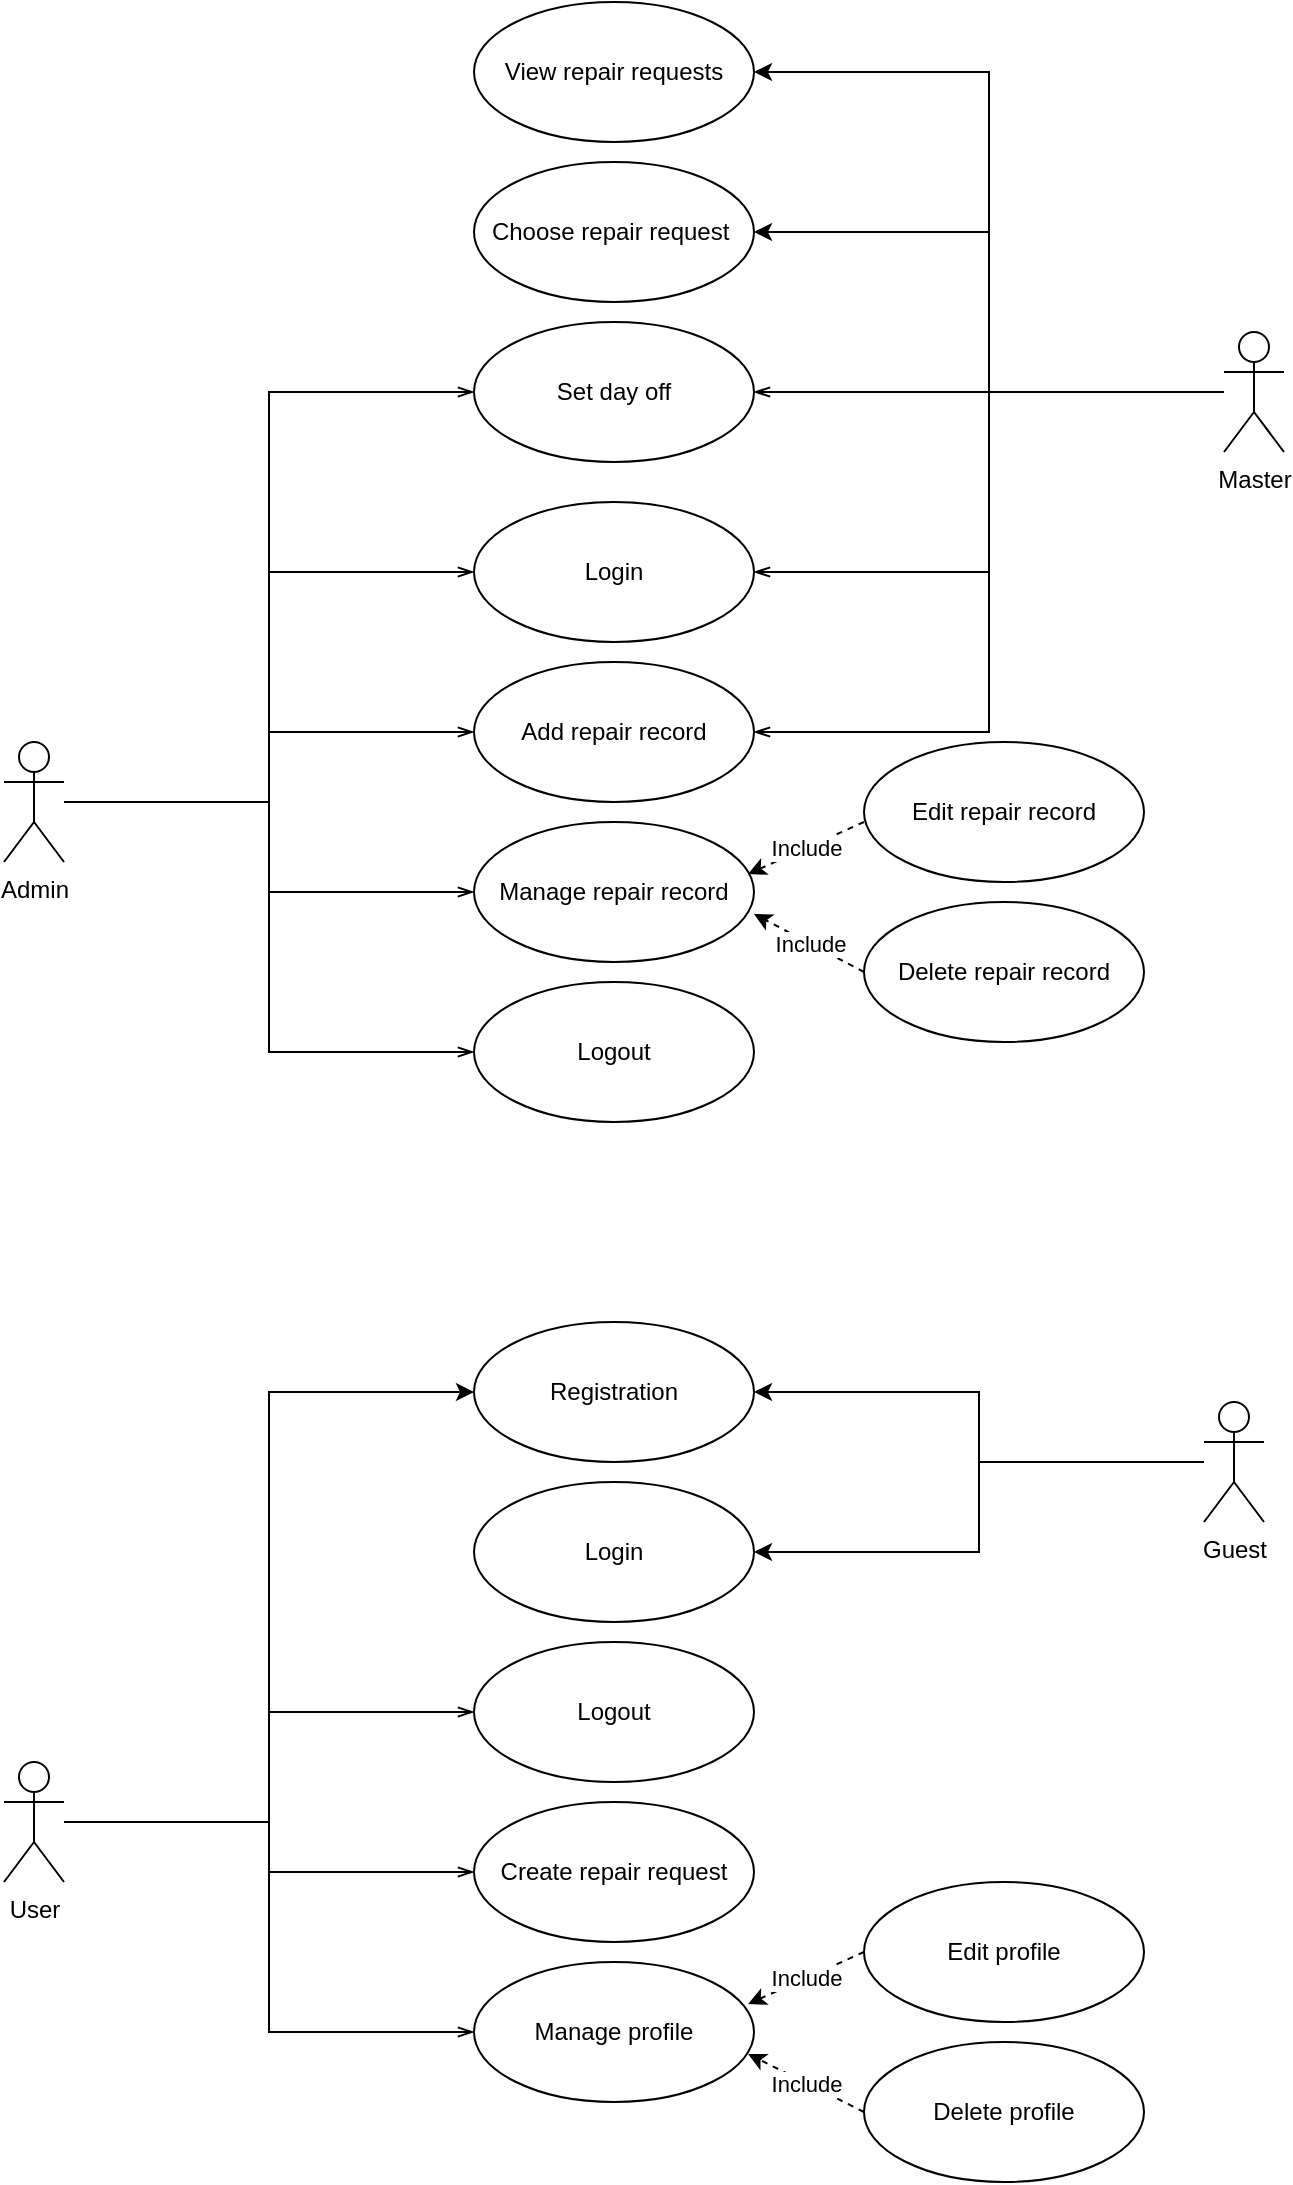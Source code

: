 <mxfile version="14.4.2" type="gitlab">
  <diagram id="b4eb7j0MX491nZm_wCbV" name="Page-1">
    <mxGraphModel dx="868" dy="1582" grid="1" gridSize="10" guides="1" tooltips="1" connect="1" arrows="1" fold="1" page="1" pageScale="1" pageWidth="850" pageHeight="1100" math="0" shadow="0">
      <root>
        <mxCell id="0" />
        <mxCell id="1" parent="0" />
        <mxCell id="AI-wWIgR4nqGqHARFR6b-1" style="edgeStyle=orthogonalEdgeStyle;rounded=0;orthogonalLoop=1;jettySize=auto;html=1;entryX=0;entryY=0.5;entryDx=0;entryDy=0;startArrow=none;startFill=0;endArrow=openThin;endFill=0;" edge="1" parent="1" source="AI-wWIgR4nqGqHARFR6b-6" target="AI-wWIgR4nqGqHARFR6b-21">
          <mxGeometry relative="1" as="geometry" />
        </mxCell>
        <mxCell id="AI-wWIgR4nqGqHARFR6b-2" style="edgeStyle=orthogonalEdgeStyle;rounded=0;orthogonalLoop=1;jettySize=auto;html=1;entryX=0;entryY=0.5;entryDx=0;entryDy=0;startArrow=none;startFill=0;endArrow=openThin;endFill=0;" edge="1" parent="1" source="AI-wWIgR4nqGqHARFR6b-6" target="AI-wWIgR4nqGqHARFR6b-22">
          <mxGeometry relative="1" as="geometry" />
        </mxCell>
        <mxCell id="AI-wWIgR4nqGqHARFR6b-3" style="edgeStyle=orthogonalEdgeStyle;rounded=0;orthogonalLoop=1;jettySize=auto;html=1;entryX=0;entryY=0.5;entryDx=0;entryDy=0;startArrow=none;startFill=0;endArrow=openThin;endFill=0;" edge="1" parent="1" source="AI-wWIgR4nqGqHARFR6b-6" target="AI-wWIgR4nqGqHARFR6b-25">
          <mxGeometry relative="1" as="geometry" />
        </mxCell>
        <mxCell id="AI-wWIgR4nqGqHARFR6b-4" style="edgeStyle=orthogonalEdgeStyle;rounded=0;orthogonalLoop=1;jettySize=auto;html=1;entryX=0;entryY=0.5;entryDx=0;entryDy=0;startArrow=none;startFill=0;endArrow=openThin;endFill=0;" edge="1" parent="1" source="AI-wWIgR4nqGqHARFR6b-6" target="AI-wWIgR4nqGqHARFR6b-32">
          <mxGeometry relative="1" as="geometry" />
        </mxCell>
        <mxCell id="AI-wWIgR4nqGqHARFR6b-5" style="edgeStyle=orthogonalEdgeStyle;rounded=0;orthogonalLoop=1;jettySize=auto;html=1;entryX=0;entryY=0.5;entryDx=0;entryDy=0;startArrow=none;startFill=0;endArrow=openThin;endFill=0;" edge="1" parent="1" source="AI-wWIgR4nqGqHARFR6b-6" target="AI-wWIgR4nqGqHARFR6b-33">
          <mxGeometry relative="1" as="geometry" />
        </mxCell>
        <mxCell id="AI-wWIgR4nqGqHARFR6b-6" value="Admin" style="shape=umlActor;verticalLabelPosition=bottom;verticalAlign=top;html=1;outlineConnect=0;" vertex="1" parent="1">
          <mxGeometry x="120" y="-40" width="30" height="60" as="geometry" />
        </mxCell>
        <mxCell id="AI-wWIgR4nqGqHARFR6b-7" style="edgeStyle=orthogonalEdgeStyle;rounded=0;orthogonalLoop=1;jettySize=auto;html=1;entryX=0;entryY=0.5;entryDx=0;entryDy=0;startArrow=none;startFill=0;endArrow=openThin;endFill=0;" edge="1" parent="1" source="AI-wWIgR4nqGqHARFR6b-11" target="AI-wWIgR4nqGqHARFR6b-27">
          <mxGeometry relative="1" as="geometry" />
        </mxCell>
        <mxCell id="AI-wWIgR4nqGqHARFR6b-8" style="edgeStyle=orthogonalEdgeStyle;rounded=0;orthogonalLoop=1;jettySize=auto;html=1;entryX=0;entryY=0.5;entryDx=0;entryDy=0;startArrow=none;startFill=0;endArrow=openThin;endFill=0;" edge="1" parent="1" source="AI-wWIgR4nqGqHARFR6b-11" target="AI-wWIgR4nqGqHARFR6b-28">
          <mxGeometry relative="1" as="geometry" />
        </mxCell>
        <mxCell id="AI-wWIgR4nqGqHARFR6b-9" style="edgeStyle=orthogonalEdgeStyle;rounded=0;orthogonalLoop=1;jettySize=auto;html=1;entryX=0;entryY=0.5;entryDx=0;entryDy=0;startArrow=none;startFill=0;endArrow=openThin;endFill=0;" edge="1" parent="1" source="AI-wWIgR4nqGqHARFR6b-11" target="AI-wWIgR4nqGqHARFR6b-31">
          <mxGeometry relative="1" as="geometry" />
        </mxCell>
        <mxCell id="AI-wWIgR4nqGqHARFR6b-10" style="edgeStyle=orthogonalEdgeStyle;rounded=0;orthogonalLoop=1;jettySize=auto;html=1;entryX=0;entryY=0.5;entryDx=0;entryDy=0;" edge="1" parent="1" source="AI-wWIgR4nqGqHARFR6b-11" target="AI-wWIgR4nqGqHARFR6b-34">
          <mxGeometry relative="1" as="geometry" />
        </mxCell>
        <mxCell id="AI-wWIgR4nqGqHARFR6b-11" value="User" style="shape=umlActor;verticalLabelPosition=bottom;verticalAlign=top;html=1;outlineConnect=0;" vertex="1" parent="1">
          <mxGeometry x="120" y="470" width="30" height="60" as="geometry" />
        </mxCell>
        <mxCell id="AI-wWIgR4nqGqHARFR6b-12" style="edgeStyle=orthogonalEdgeStyle;rounded=0;orthogonalLoop=1;jettySize=auto;html=1;entryX=1;entryY=0.5;entryDx=0;entryDy=0;startArrow=none;startFill=0;endArrow=openThin;endFill=0;" edge="1" parent="1" source="AI-wWIgR4nqGqHARFR6b-17" target="AI-wWIgR4nqGqHARFR6b-33">
          <mxGeometry relative="1" as="geometry" />
        </mxCell>
        <mxCell id="AI-wWIgR4nqGqHARFR6b-13" style="edgeStyle=orthogonalEdgeStyle;rounded=0;orthogonalLoop=1;jettySize=auto;html=1;entryX=1;entryY=0.5;entryDx=0;entryDy=0;startArrow=none;startFill=0;endArrow=openThin;endFill=0;" edge="1" parent="1" source="AI-wWIgR4nqGqHARFR6b-17" target="AI-wWIgR4nqGqHARFR6b-32">
          <mxGeometry relative="1" as="geometry" />
        </mxCell>
        <mxCell id="AI-wWIgR4nqGqHARFR6b-14" style="edgeStyle=orthogonalEdgeStyle;rounded=0;orthogonalLoop=1;jettySize=auto;html=1;entryX=1;entryY=0.5;entryDx=0;entryDy=0;startArrow=none;startFill=0;endArrow=openThin;endFill=0;" edge="1" parent="1" source="AI-wWIgR4nqGqHARFR6b-17" target="AI-wWIgR4nqGqHARFR6b-21">
          <mxGeometry relative="1" as="geometry" />
        </mxCell>
        <mxCell id="AI-wWIgR4nqGqHARFR6b-15" style="edgeStyle=orthogonalEdgeStyle;rounded=0;orthogonalLoop=1;jettySize=auto;html=1;entryX=1;entryY=0.5;entryDx=0;entryDy=0;" edge="1" parent="1" source="AI-wWIgR4nqGqHARFR6b-17" target="AI-wWIgR4nqGqHARFR6b-43">
          <mxGeometry relative="1" as="geometry" />
        </mxCell>
        <mxCell id="AI-wWIgR4nqGqHARFR6b-16" style="edgeStyle=orthogonalEdgeStyle;rounded=0;orthogonalLoop=1;jettySize=auto;html=1;entryX=1;entryY=0.5;entryDx=0;entryDy=0;" edge="1" parent="1" source="AI-wWIgR4nqGqHARFR6b-17" target="AI-wWIgR4nqGqHARFR6b-44">
          <mxGeometry relative="1" as="geometry" />
        </mxCell>
        <mxCell id="AI-wWIgR4nqGqHARFR6b-17" value="Master" style="shape=umlActor;verticalLabelPosition=bottom;verticalAlign=top;html=1;outlineConnect=0;" vertex="1" parent="1">
          <mxGeometry x="730" y="-245" width="30" height="60" as="geometry" />
        </mxCell>
        <mxCell id="AI-wWIgR4nqGqHARFR6b-18" style="edgeStyle=orthogonalEdgeStyle;rounded=0;orthogonalLoop=1;jettySize=auto;html=1;entryX=1;entryY=0.5;entryDx=0;entryDy=0;" edge="1" parent="1" source="AI-wWIgR4nqGqHARFR6b-20" target="AI-wWIgR4nqGqHARFR6b-26">
          <mxGeometry relative="1" as="geometry" />
        </mxCell>
        <mxCell id="AI-wWIgR4nqGqHARFR6b-19" style="edgeStyle=orthogonalEdgeStyle;rounded=0;orthogonalLoop=1;jettySize=auto;html=1;entryX=1;entryY=0.5;entryDx=0;entryDy=0;" edge="1" parent="1" source="AI-wWIgR4nqGqHARFR6b-20" target="AI-wWIgR4nqGqHARFR6b-34">
          <mxGeometry relative="1" as="geometry" />
        </mxCell>
        <mxCell id="AI-wWIgR4nqGqHARFR6b-20" value="Guest" style="shape=umlActor;verticalLabelPosition=bottom;verticalAlign=top;html=1;outlineConnect=0;" vertex="1" parent="1">
          <mxGeometry x="720" y="290" width="30" height="60" as="geometry" />
        </mxCell>
        <mxCell id="AI-wWIgR4nqGqHARFR6b-21" value="Add repair record" style="ellipse;whiteSpace=wrap;html=1;" vertex="1" parent="1">
          <mxGeometry x="355" y="-80" width="140" height="70" as="geometry" />
        </mxCell>
        <mxCell id="AI-wWIgR4nqGqHARFR6b-22" value="Manage repair record" style="ellipse;whiteSpace=wrap;html=1;" vertex="1" parent="1">
          <mxGeometry x="355" width="140" height="70" as="geometry" />
        </mxCell>
        <mxCell id="AI-wWIgR4nqGqHARFR6b-23" value="Edit repair record" style="ellipse;whiteSpace=wrap;html=1;" vertex="1" parent="1">
          <mxGeometry x="550" y="-40" width="140" height="70" as="geometry" />
        </mxCell>
        <mxCell id="AI-wWIgR4nqGqHARFR6b-24" value="Delete repair record" style="ellipse;whiteSpace=wrap;html=1;" vertex="1" parent="1">
          <mxGeometry x="550" y="40" width="140" height="70" as="geometry" />
        </mxCell>
        <mxCell id="AI-wWIgR4nqGqHARFR6b-25" value="Logout" style="ellipse;whiteSpace=wrap;html=1;" vertex="1" parent="1">
          <mxGeometry x="355" y="80" width="140" height="70" as="geometry" />
        </mxCell>
        <mxCell id="AI-wWIgR4nqGqHARFR6b-26" value="Login" style="ellipse;whiteSpace=wrap;html=1;" vertex="1" parent="1">
          <mxGeometry x="355" y="330" width="140" height="70" as="geometry" />
        </mxCell>
        <mxCell id="AI-wWIgR4nqGqHARFR6b-27" value="Logout" style="ellipse;whiteSpace=wrap;html=1;" vertex="1" parent="1">
          <mxGeometry x="355" y="410" width="140" height="70" as="geometry" />
        </mxCell>
        <mxCell id="AI-wWIgR4nqGqHARFR6b-28" value="Manage profile" style="ellipse;whiteSpace=wrap;html=1;" vertex="1" parent="1">
          <mxGeometry x="355" y="570" width="140" height="70" as="geometry" />
        </mxCell>
        <mxCell id="AI-wWIgR4nqGqHARFR6b-29" value="Edit profile" style="ellipse;whiteSpace=wrap;html=1;" vertex="1" parent="1">
          <mxGeometry x="550" y="530" width="140" height="70" as="geometry" />
        </mxCell>
        <mxCell id="AI-wWIgR4nqGqHARFR6b-30" value="Delete profile" style="ellipse;whiteSpace=wrap;html=1;" vertex="1" parent="1">
          <mxGeometry x="550" y="610" width="140" height="70" as="geometry" />
        </mxCell>
        <mxCell id="AI-wWIgR4nqGqHARFR6b-31" value="Create repair request" style="ellipse;whiteSpace=wrap;html=1;" vertex="1" parent="1">
          <mxGeometry x="355" y="490" width="140" height="70" as="geometry" />
        </mxCell>
        <mxCell id="AI-wWIgR4nqGqHARFR6b-32" value="Login" style="ellipse;whiteSpace=wrap;html=1;" vertex="1" parent="1">
          <mxGeometry x="355" y="-160" width="140" height="70" as="geometry" />
        </mxCell>
        <mxCell id="AI-wWIgR4nqGqHARFR6b-33" value="Set day off" style="ellipse;whiteSpace=wrap;html=1;" vertex="1" parent="1">
          <mxGeometry x="355" y="-250" width="140" height="70" as="geometry" />
        </mxCell>
        <mxCell id="AI-wWIgR4nqGqHARFR6b-34" value="Registration" style="ellipse;whiteSpace=wrap;html=1;" vertex="1" parent="1">
          <mxGeometry x="355" y="250" width="140" height="70" as="geometry" />
        </mxCell>
        <mxCell id="AI-wWIgR4nqGqHARFR6b-35" value="" style="endArrow=classic;html=1;exitX=0;exitY=0.5;exitDx=0;exitDy=0;entryX=0.979;entryY=0.3;entryDx=0;entryDy=0;entryPerimeter=0;dashed=1;" edge="1" parent="1" source="AI-wWIgR4nqGqHARFR6b-29" target="AI-wWIgR4nqGqHARFR6b-28">
          <mxGeometry relative="1" as="geometry">
            <mxPoint x="340" y="530" as="sourcePoint" />
            <mxPoint x="500" y="530" as="targetPoint" />
          </mxGeometry>
        </mxCell>
        <mxCell id="AI-wWIgR4nqGqHARFR6b-36" value="Include" style="edgeLabel;resizable=0;html=1;align=center;verticalAlign=middle;" connectable="0" vertex="1" parent="AI-wWIgR4nqGqHARFR6b-35">
          <mxGeometry relative="1" as="geometry" />
        </mxCell>
        <mxCell id="AI-wWIgR4nqGqHARFR6b-37" value="" style="endArrow=classic;html=1;dashed=1;entryX=0.979;entryY=0.657;entryDx=0;entryDy=0;entryPerimeter=0;exitX=0;exitY=0.5;exitDx=0;exitDy=0;" edge="1" parent="1" source="AI-wWIgR4nqGqHARFR6b-30" target="AI-wWIgR4nqGqHARFR6b-28">
          <mxGeometry relative="1" as="geometry">
            <mxPoint x="370" y="530" as="sourcePoint" />
            <mxPoint x="470" y="530" as="targetPoint" />
          </mxGeometry>
        </mxCell>
        <mxCell id="AI-wWIgR4nqGqHARFR6b-38" value="Include" style="edgeLabel;resizable=0;html=1;align=center;verticalAlign=middle;" connectable="0" vertex="1" parent="AI-wWIgR4nqGqHARFR6b-37">
          <mxGeometry relative="1" as="geometry" />
        </mxCell>
        <mxCell id="AI-wWIgR4nqGqHARFR6b-39" value="" style="endArrow=classic;html=1;exitX=0;exitY=0.5;exitDx=0;exitDy=0;entryX=0.979;entryY=0.3;entryDx=0;entryDy=0;entryPerimeter=0;dashed=1;" edge="1" parent="1">
          <mxGeometry relative="1" as="geometry">
            <mxPoint x="550" as="sourcePoint" />
            <mxPoint x="492.06" y="26" as="targetPoint" />
          </mxGeometry>
        </mxCell>
        <mxCell id="AI-wWIgR4nqGqHARFR6b-40" value="Include" style="edgeLabel;resizable=0;html=1;align=center;verticalAlign=middle;" connectable="0" vertex="1" parent="AI-wWIgR4nqGqHARFR6b-39">
          <mxGeometry relative="1" as="geometry" />
        </mxCell>
        <mxCell id="AI-wWIgR4nqGqHARFR6b-41" value="" style="endArrow=classic;html=1;dashed=1;entryX=0.979;entryY=0.657;entryDx=0;entryDy=0;entryPerimeter=0;exitX=0;exitY=0.5;exitDx=0;exitDy=0;" edge="1" parent="1" source="AI-wWIgR4nqGqHARFR6b-24">
          <mxGeometry relative="1" as="geometry">
            <mxPoint x="552.94" y="75" as="sourcePoint" />
            <mxPoint x="495" y="45.99" as="targetPoint" />
          </mxGeometry>
        </mxCell>
        <mxCell id="AI-wWIgR4nqGqHARFR6b-42" value="Include" style="edgeLabel;resizable=0;html=1;align=center;verticalAlign=middle;" connectable="0" vertex="1" parent="AI-wWIgR4nqGqHARFR6b-41">
          <mxGeometry relative="1" as="geometry" />
        </mxCell>
        <mxCell id="AI-wWIgR4nqGqHARFR6b-43" value="Choose repair request&amp;nbsp;" style="ellipse;whiteSpace=wrap;html=1;" vertex="1" parent="1">
          <mxGeometry x="355" y="-330" width="140" height="70" as="geometry" />
        </mxCell>
        <mxCell id="AI-wWIgR4nqGqHARFR6b-44" value="View repair requests" style="ellipse;whiteSpace=wrap;html=1;" vertex="1" parent="1">
          <mxGeometry x="355" y="-410" width="140" height="70" as="geometry" />
        </mxCell>
      </root>
    </mxGraphModel>
  </diagram>
</mxfile>
